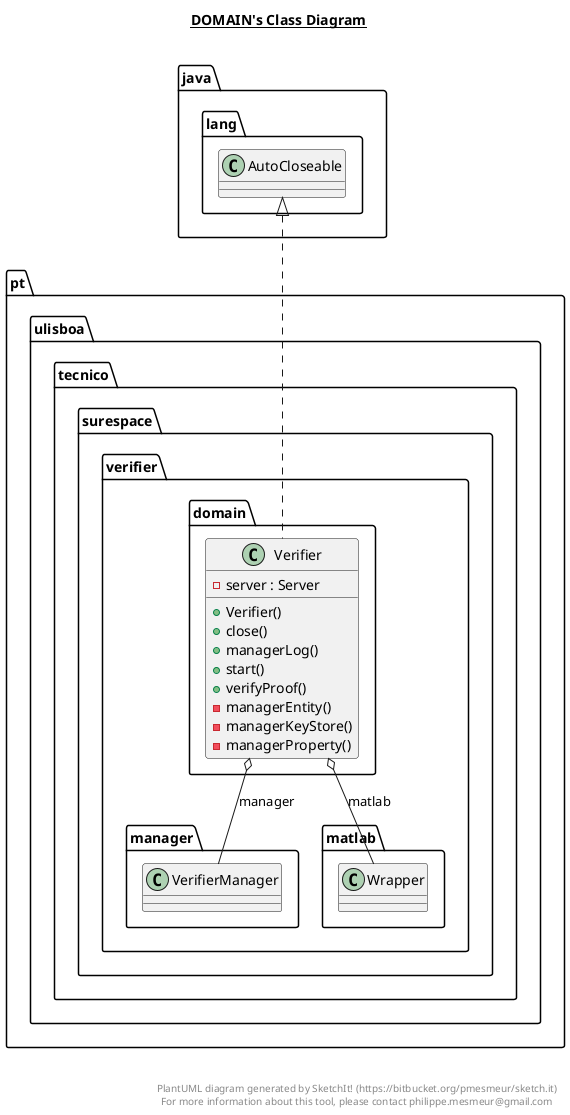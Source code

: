 @startuml

title __DOMAIN's Class Diagram__\n

  namespace pt.ulisboa.tecnico.surespace.verifier {
    namespace domain {
      class pt.ulisboa.tecnico.surespace.verifier.domain.Verifier {
          - server : Server
          + Verifier()
          + close()
          + managerLog()
          + start()
          + verifyProof()
          - managerEntity()
          - managerKeyStore()
          - managerProperty()
      }
    }
  }
  

  pt.ulisboa.tecnico.surespace.verifier.domain.Verifier .up.|> java.lang.AutoCloseable
  pt.ulisboa.tecnico.surespace.verifier.domain.Verifier o-- pt.ulisboa.tecnico.surespace.verifier.manager.VerifierManager : manager
  pt.ulisboa.tecnico.surespace.verifier.domain.Verifier o-- pt.ulisboa.tecnico.surespace.verifier.matlab.Wrapper : matlab


right footer


PlantUML diagram generated by SketchIt! (https://bitbucket.org/pmesmeur/sketch.it)
For more information about this tool, please contact philippe.mesmeur@gmail.com
endfooter

@enduml
